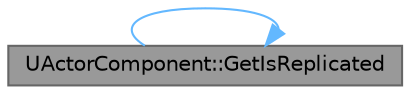 digraph "UActorComponent::GetIsReplicated"
{
 // INTERACTIVE_SVG=YES
 // LATEX_PDF_SIZE
  bgcolor="transparent";
  edge [fontname=Helvetica,fontsize=10,labelfontname=Helvetica,labelfontsize=10];
  node [fontname=Helvetica,fontsize=10,shape=box,height=0.2,width=0.4];
  rankdir="LR";
  Node1 [id="Node000001",label="UActorComponent::GetIsReplicated",height=0.2,width=0.4,color="gray40", fillcolor="grey60", style="filled", fontcolor="black",tooltip="Returns whether replication is enabled or not."];
  Node1 -> Node1 [id="edge1_Node000001_Node000001",color="steelblue1",style="solid",tooltip=" "];
}
